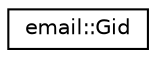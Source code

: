 digraph "Graphical Class Hierarchy"
{
 // LATEX_PDF_SIZE
  edge [fontname="Helvetica",fontsize="10",labelfontname="Helvetica",labelfontsize="10"];
  node [fontname="Helvetica",fontsize="10",shape=record];
  rankdir="LR";
  Node0 [label="email::Gid",height=0.2,width=0.4,color="black", fillcolor="white", style="filled",URL="$classemail_1_1Gid.html",tooltip="Unique ID (GID)."];
}
